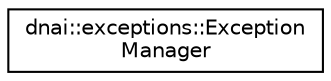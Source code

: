 digraph "Graphical Class Hierarchy"
{
  edge [fontname="Helvetica",fontsize="10",labelfontname="Helvetica",labelfontsize="10"];
  node [fontname="Helvetica",fontsize="10",shape=record];
  rankdir="LR";
  Node1 [label="dnai::exceptions::Exception\lManager",height=0.2,width=0.4,color="black", fillcolor="white", style="filled",URL="$classdnai_1_1exceptions_1_1_exception_manager.html"];
}
